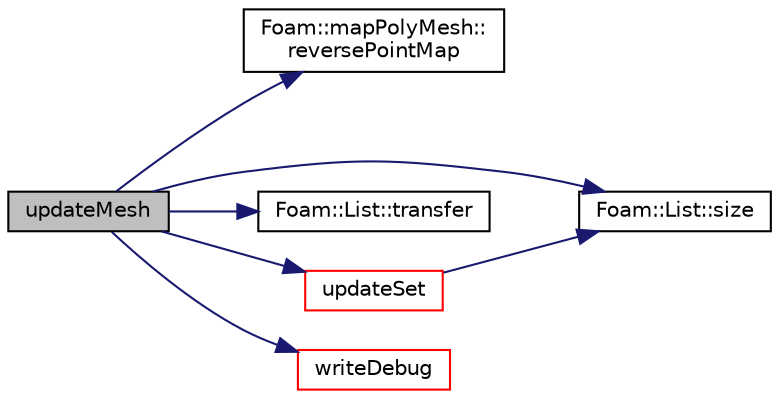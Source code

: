 digraph "updateMesh"
{
  bgcolor="transparent";
  edge [fontname="Helvetica",fontsize="10",labelfontname="Helvetica",labelfontsize="10"];
  node [fontname="Helvetica",fontsize="10",shape=record];
  rankdir="LR";
  Node2958 [label="updateMesh",height=0.2,width=0.4,color="black", fillcolor="grey75", style="filled", fontcolor="black"];
  Node2958 -> Node2959 [color="midnightblue",fontsize="10",style="solid",fontname="Helvetica"];
  Node2959 [label="Foam::mapPolyMesh::\lreversePointMap",height=0.2,width=0.4,color="black",URL="$a28541.html#a552b6f73bc2391a9c807f787f9774a39",tooltip="Reverse point map. "];
  Node2958 -> Node2960 [color="midnightblue",fontsize="10",style="solid",fontname="Helvetica"];
  Node2960 [label="Foam::List::size",height=0.2,width=0.4,color="black",URL="$a26833.html#a8a5f6fa29bd4b500caf186f60245b384",tooltip="Override size to be inconsistent with allocated storage. "];
  Node2958 -> Node2961 [color="midnightblue",fontsize="10",style="solid",fontname="Helvetica"];
  Node2961 [label="Foam::List::transfer",height=0.2,width=0.4,color="black",URL="$a26833.html#a25ad1d2084d16b234b0cf91c07e832c0",tooltip="Transfer the contents of the argument List into this list. "];
  Node2958 -> Node2962 [color="midnightblue",fontsize="10",style="solid",fontname="Helvetica"];
  Node2962 [label="updateSet",height=0.2,width=0.4,color="red",URL="$a26593.html#afc9e2e914d3928dd7281d2ac71452052",tooltip="Sort addressing and make pointSet part consistent with addressing. "];
  Node2962 -> Node2960 [color="midnightblue",fontsize="10",style="solid",fontname="Helvetica"];
  Node2958 -> Node3271 [color="midnightblue",fontsize="10",style="solid",fontname="Helvetica"];
  Node3271 [label="writeDebug",height=0.2,width=0.4,color="red",URL="$a26593.html#ac2ad209fd237c922034b7caa5bda5048",tooltip="Write maxLen items with label and coordinates. "];
}
